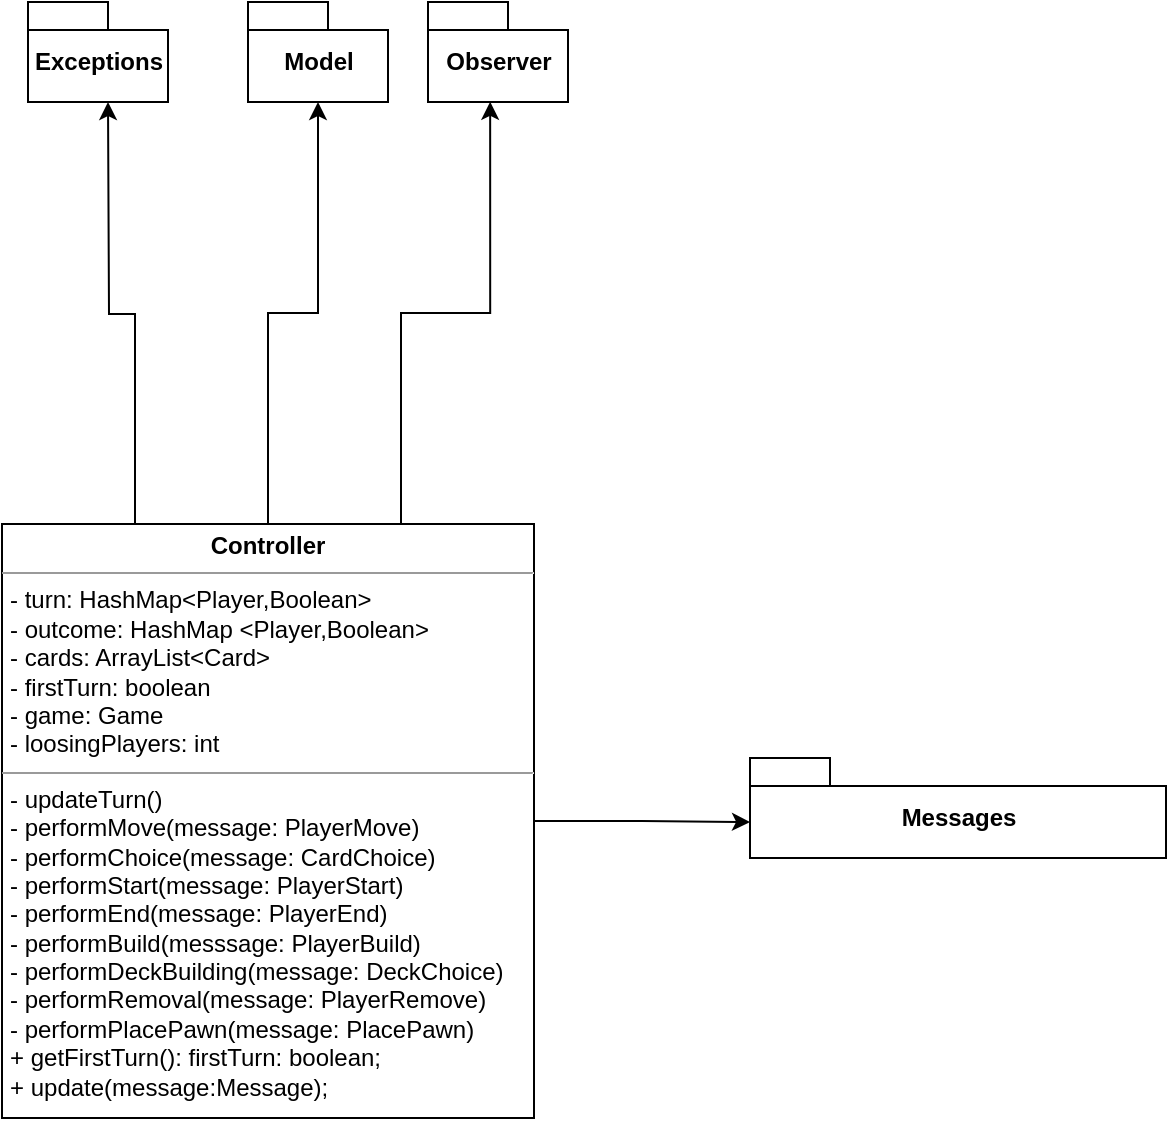 <mxfile version="12.6.5" type="device"><diagram id="-WENF1uZhysJqQvcyBzV" name="Page-1"><mxGraphModel dx="1150" dy="2033" grid="0" gridSize="10" guides="1" tooltips="1" connect="1" arrows="1" fold="1" page="1" pageScale="1" pageWidth="850" pageHeight="1100" math="0" shadow="0"><root><mxCell id="0"/><mxCell id="1" parent="0"/><mxCell id="0V0KwXom9wnMVXdjDpvW-1" value="Model" style="shape=folder;fontStyle=1;spacingTop=10;tabWidth=40;tabHeight=14;tabPosition=left;html=1;" parent="1" vertex="1"><mxGeometry x="160" y="70" width="70" height="50" as="geometry"/></mxCell><mxCell id="0V0KwXom9wnMVXdjDpvW-2" value="Observer" style="shape=folder;fontStyle=1;spacingTop=10;tabWidth=40;tabHeight=14;tabPosition=left;html=1;" parent="1" vertex="1"><mxGeometry x="250" y="70" width="70" height="50" as="geometry"/></mxCell><mxCell id="0V0KwXom9wnMVXdjDpvW-22" style="edgeStyle=orthogonalEdgeStyle;rounded=0;orthogonalLoop=1;jettySize=auto;html=1;entryX=0.5;entryY=1;entryDx=0;entryDy=0;entryPerimeter=0;" parent="1" source="0V0KwXom9wnMVXdjDpvW-3" target="0V0KwXom9wnMVXdjDpvW-1" edge="1"><mxGeometry relative="1" as="geometry"/></mxCell><mxCell id="QDhT2z-LHivl394CIRAR-6" style="edgeStyle=orthogonalEdgeStyle;rounded=0;orthogonalLoop=1;jettySize=auto;html=1;exitX=1;exitY=0.5;exitDx=0;exitDy=0;entryX=0;entryY=0;entryDx=0;entryDy=32;entryPerimeter=0;" edge="1" parent="1" source="0V0KwXom9wnMVXdjDpvW-3" target="QDhT2z-LHivl394CIRAR-5"><mxGeometry relative="1" as="geometry"/></mxCell><mxCell id="0V0KwXom9wnMVXdjDpvW-3" value="&lt;p style=&quot;margin: 0px ; margin-top: 4px ; text-align: center&quot;&gt;&lt;b&gt;Controller&lt;/b&gt;&lt;/p&gt;&lt;hr size=&quot;1&quot;&gt;&lt;p style=&quot;margin: 0px ; margin-left: 4px&quot;&gt;- turn: HashMap&amp;lt;Player,Boolean&amp;gt;&lt;/p&gt;&lt;p style=&quot;margin: 0px ; margin-left: 4px&quot;&gt;- outcome: HashMap &amp;lt;Player,Boolean&amp;gt;&amp;nbsp;&lt;/p&gt;&lt;p style=&quot;margin: 0px ; margin-left: 4px&quot;&gt;- cards: ArrayList&amp;lt;Card&amp;gt;&lt;/p&gt;&lt;p style=&quot;margin: 0px ; margin-left: 4px&quot;&gt;- firstTurn: boolean&lt;/p&gt;&lt;p style=&quot;margin: 0px ; margin-left: 4px&quot;&gt;- game: Game&lt;/p&gt;&lt;p style=&quot;margin: 0px ; margin-left: 4px&quot;&gt;- loosingPlayers: int&lt;/p&gt;&lt;hr size=&quot;1&quot;&gt;&lt;p style=&quot;margin: 0px ; margin-left: 4px&quot;&gt;- updateTurn()&lt;/p&gt;&lt;p style=&quot;margin: 0px ; margin-left: 4px&quot;&gt;- performMove(message: PlayerMove)&lt;/p&gt;&lt;p style=&quot;margin: 0px ; margin-left: 4px&quot;&gt;- performChoice(message: CardChoice)&lt;/p&gt;&lt;p style=&quot;margin: 0px ; margin-left: 4px&quot;&gt;- performStart(message: PlayerStart)&lt;/p&gt;&lt;p style=&quot;margin: 0px ; margin-left: 4px&quot;&gt;- performEnd(message: PlayerEnd)&lt;/p&gt;&lt;p style=&quot;margin: 0px ; margin-left: 4px&quot;&gt;- performBuild(messsage: PlayerBuild)&lt;/p&gt;&lt;p style=&quot;margin: 0px ; margin-left: 4px&quot;&gt;- performDeckBuilding(message: DeckChoice)&lt;/p&gt;&lt;p style=&quot;margin: 0px ; margin-left: 4px&quot;&gt;- performRemoval(message: PlayerRemove)&lt;/p&gt;&lt;p style=&quot;margin: 0px ; margin-left: 4px&quot;&gt;- performPlacePawn(message: PlacePawn)&lt;/p&gt;&lt;p style=&quot;margin: 0px ; margin-left: 4px&quot;&gt;+ getFirstTurn(): firstTurn: boolean;&lt;/p&gt;&lt;p style=&quot;margin: 0px ; margin-left: 4px&quot;&gt;+ update(message:Message);&amp;nbsp;&amp;nbsp;&lt;/p&gt;&lt;p style=&quot;margin: 0px ; margin-left: 4px&quot;&gt;&lt;br&gt;&lt;/p&gt;" style="verticalAlign=top;align=left;overflow=fill;fontSize=12;fontFamily=Helvetica;html=1;" parent="1" vertex="1"><mxGeometry x="37" y="331" width="266" height="297" as="geometry"/></mxCell><mxCell id="0V0KwXom9wnMVXdjDpvW-23" style="edgeStyle=orthogonalEdgeStyle;rounded=0;orthogonalLoop=1;jettySize=auto;html=1;entryX=0.444;entryY=0.998;entryDx=0;entryDy=0;entryPerimeter=0;exitX=0.75;exitY=0;exitDx=0;exitDy=0;" parent="1" source="0V0KwXom9wnMVXdjDpvW-3" target="0V0KwXom9wnMVXdjDpvW-2" edge="1"><mxGeometry relative="1" as="geometry"><mxPoint x="260.004" y="310.0" as="sourcePoint"/><mxPoint x="274.97" y="120" as="targetPoint"/></mxGeometry></mxCell><mxCell id="0V0KwXom9wnMVXdjDpvW-24" value="Exceptions" style="shape=folder;fontStyle=1;spacingTop=10;tabWidth=40;tabHeight=14;tabPosition=left;html=1;" parent="1" vertex="1"><mxGeometry x="50" y="70" width="70" height="50" as="geometry"/></mxCell><mxCell id="0V0KwXom9wnMVXdjDpvW-25" style="edgeStyle=orthogonalEdgeStyle;rounded=0;orthogonalLoop=1;jettySize=auto;html=1;entryX=0.5;entryY=1;entryDx=0;entryDy=0;entryPerimeter=0;exitX=0.25;exitY=0;exitDx=0;exitDy=0;" parent="1" source="0V0KwXom9wnMVXdjDpvW-3" edge="1"><mxGeometry relative="1" as="geometry"><mxPoint x="75" y="310" as="sourcePoint"/><mxPoint x="90" y="120" as="targetPoint"/></mxGeometry></mxCell><mxCell id="QDhT2z-LHivl394CIRAR-5" value="Messages" style="shape=folder;fontStyle=1;spacingTop=10;tabWidth=40;tabHeight=14;tabPosition=left;html=1;" vertex="1" parent="1"><mxGeometry x="411" y="448" width="208" height="50" as="geometry"/></mxCell></root></mxGraphModel></diagram></mxfile>